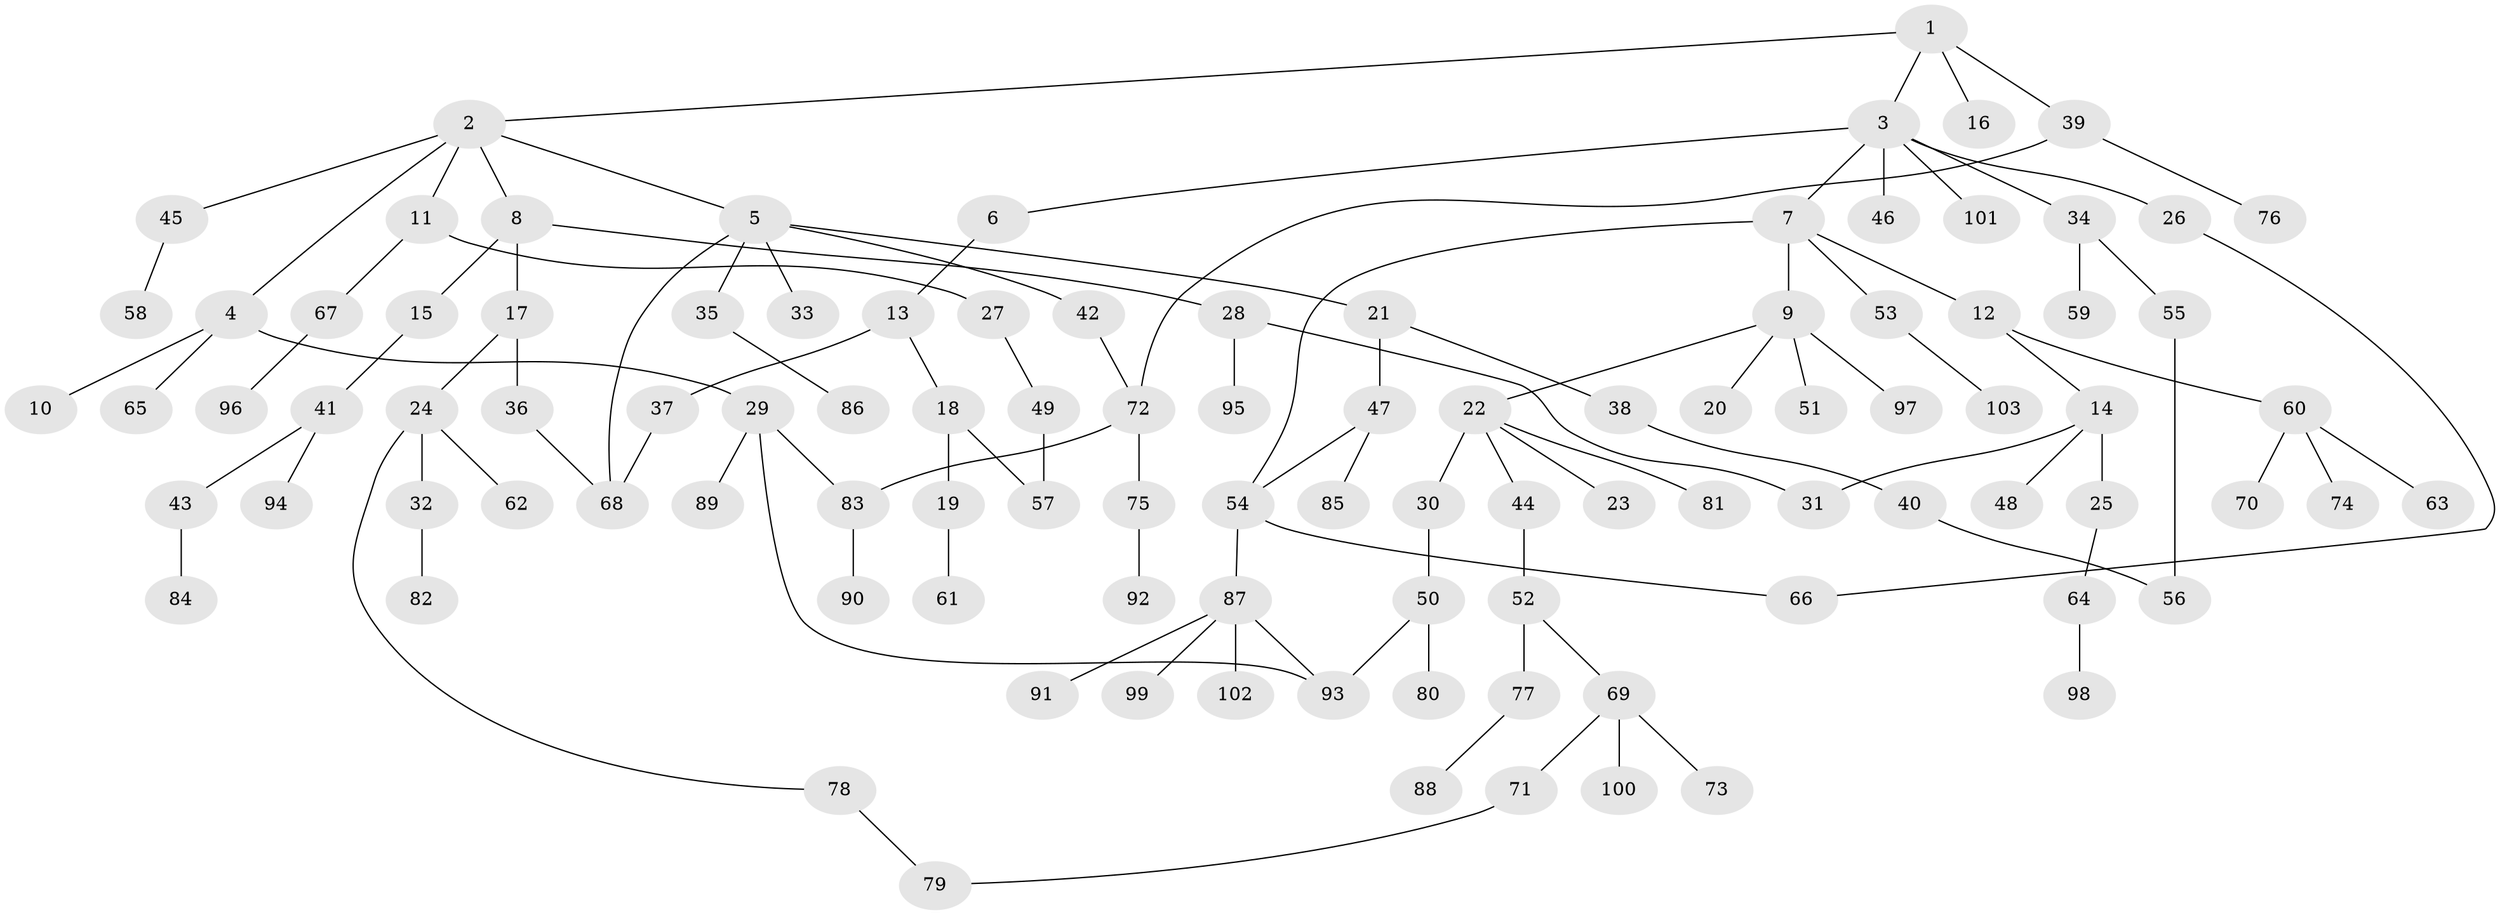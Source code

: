 // Generated by graph-tools (version 1.1) at 2025/10/02/27/25 16:10:54]
// undirected, 103 vertices, 114 edges
graph export_dot {
graph [start="1"]
  node [color=gray90,style=filled];
  1;
  2;
  3;
  4;
  5;
  6;
  7;
  8;
  9;
  10;
  11;
  12;
  13;
  14;
  15;
  16;
  17;
  18;
  19;
  20;
  21;
  22;
  23;
  24;
  25;
  26;
  27;
  28;
  29;
  30;
  31;
  32;
  33;
  34;
  35;
  36;
  37;
  38;
  39;
  40;
  41;
  42;
  43;
  44;
  45;
  46;
  47;
  48;
  49;
  50;
  51;
  52;
  53;
  54;
  55;
  56;
  57;
  58;
  59;
  60;
  61;
  62;
  63;
  64;
  65;
  66;
  67;
  68;
  69;
  70;
  71;
  72;
  73;
  74;
  75;
  76;
  77;
  78;
  79;
  80;
  81;
  82;
  83;
  84;
  85;
  86;
  87;
  88;
  89;
  90;
  91;
  92;
  93;
  94;
  95;
  96;
  97;
  98;
  99;
  100;
  101;
  102;
  103;
  1 -- 2;
  1 -- 3;
  1 -- 16;
  1 -- 39;
  2 -- 4;
  2 -- 5;
  2 -- 8;
  2 -- 11;
  2 -- 45;
  3 -- 6;
  3 -- 7;
  3 -- 26;
  3 -- 34;
  3 -- 46;
  3 -- 101;
  4 -- 10;
  4 -- 29;
  4 -- 65;
  5 -- 21;
  5 -- 33;
  5 -- 35;
  5 -- 42;
  5 -- 68;
  6 -- 13;
  7 -- 9;
  7 -- 12;
  7 -- 53;
  7 -- 54;
  8 -- 15;
  8 -- 17;
  8 -- 28;
  9 -- 20;
  9 -- 22;
  9 -- 51;
  9 -- 97;
  11 -- 27;
  11 -- 67;
  12 -- 14;
  12 -- 60;
  13 -- 18;
  13 -- 37;
  14 -- 25;
  14 -- 31;
  14 -- 48;
  15 -- 41;
  17 -- 24;
  17 -- 36;
  18 -- 19;
  18 -- 57;
  19 -- 61;
  21 -- 38;
  21 -- 47;
  22 -- 23;
  22 -- 30;
  22 -- 44;
  22 -- 81;
  24 -- 32;
  24 -- 62;
  24 -- 78;
  25 -- 64;
  26 -- 66;
  27 -- 49;
  28 -- 95;
  28 -- 31;
  29 -- 89;
  29 -- 93;
  29 -- 83;
  30 -- 50;
  32 -- 82;
  34 -- 55;
  34 -- 59;
  35 -- 86;
  36 -- 68;
  37 -- 68;
  38 -- 40;
  39 -- 76;
  39 -- 72;
  40 -- 56;
  41 -- 43;
  41 -- 94;
  42 -- 72;
  43 -- 84;
  44 -- 52;
  45 -- 58;
  47 -- 85;
  47 -- 54;
  49 -- 57;
  50 -- 80;
  50 -- 93;
  52 -- 69;
  52 -- 77;
  53 -- 103;
  54 -- 66;
  54 -- 87;
  55 -- 56;
  60 -- 63;
  60 -- 70;
  60 -- 74;
  64 -- 98;
  67 -- 96;
  69 -- 71;
  69 -- 73;
  69 -- 100;
  71 -- 79;
  72 -- 75;
  72 -- 83;
  75 -- 92;
  77 -- 88;
  78 -- 79;
  83 -- 90;
  87 -- 91;
  87 -- 99;
  87 -- 102;
  87 -- 93;
}
